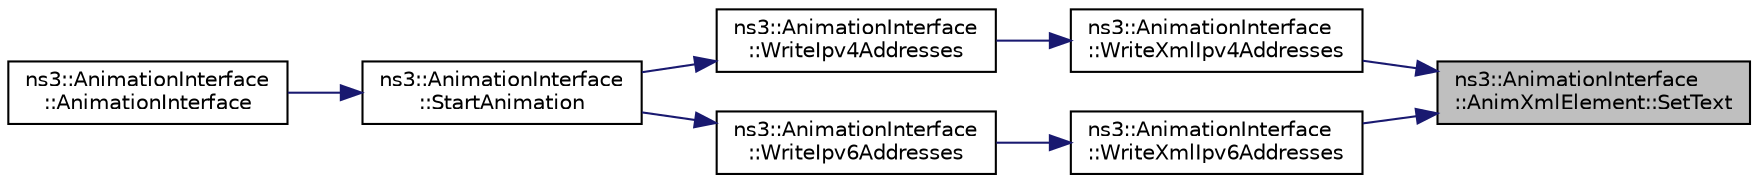 digraph "ns3::AnimationInterface::AnimXmlElement::SetText"
{
 // LATEX_PDF_SIZE
  edge [fontname="Helvetica",fontsize="10",labelfontname="Helvetica",labelfontsize="10"];
  node [fontname="Helvetica",fontsize="10",shape=record];
  rankdir="RL";
  Node1 [label="ns3::AnimationInterface\l::AnimXmlElement::SetText",height=0.2,width=0.4,color="black", fillcolor="grey75", style="filled", fontcolor="black",tooltip="Set text function."];
  Node1 -> Node2 [dir="back",color="midnightblue",fontsize="10",style="solid",fontname="Helvetica"];
  Node2 [label="ns3::AnimationInterface\l::WriteXmlIpv4Addresses",height=0.2,width=0.4,color="black", fillcolor="white", style="filled",URL="$classns3_1_1_animation_interface.html#abbb985d4e30f28a14a68db52d4c5caf0",tooltip="Write XML Ipv4 addresses function."];
  Node2 -> Node3 [dir="back",color="midnightblue",fontsize="10",style="solid",fontname="Helvetica"];
  Node3 [label="ns3::AnimationInterface\l::WriteIpv4Addresses",height=0.2,width=0.4,color="black", fillcolor="white", style="filled",URL="$classns3_1_1_animation_interface.html#a45b100b1e083fb646479c09448177afa",tooltip="Write IPv4 Addresses function."];
  Node3 -> Node4 [dir="back",color="midnightblue",fontsize="10",style="solid",fontname="Helvetica"];
  Node4 [label="ns3::AnimationInterface\l::StartAnimation",height=0.2,width=0.4,color="black", fillcolor="white", style="filled",URL="$classns3_1_1_animation_interface.html#aed28bace6b97494e11179766449bb442",tooltip="Start animation function."];
  Node4 -> Node5 [dir="back",color="midnightblue",fontsize="10",style="solid",fontname="Helvetica"];
  Node5 [label="ns3::AnimationInterface\l::AnimationInterface",height=0.2,width=0.4,color="black", fillcolor="white", style="filled",URL="$classns3_1_1_animation_interface.html#a88af7da6eb605ec7e9d8cb3fcc8a6466",tooltip="Constructor."];
  Node1 -> Node6 [dir="back",color="midnightblue",fontsize="10",style="solid",fontname="Helvetica"];
  Node6 [label="ns3::AnimationInterface\l::WriteXmlIpv6Addresses",height=0.2,width=0.4,color="black", fillcolor="white", style="filled",URL="$classns3_1_1_animation_interface.html#af4ad6223ac4a80fcf3cbaaa3fba64e15",tooltip="Write XML Ipv6 addresses function."];
  Node6 -> Node7 [dir="back",color="midnightblue",fontsize="10",style="solid",fontname="Helvetica"];
  Node7 [label="ns3::AnimationInterface\l::WriteIpv6Addresses",height=0.2,width=0.4,color="black", fillcolor="white", style="filled",URL="$classns3_1_1_animation_interface.html#ab7d08c1871c6b1c2858d3d536bbdcee2",tooltip="Write IPv6 Addresses function."];
  Node7 -> Node4 [dir="back",color="midnightblue",fontsize="10",style="solid",fontname="Helvetica"];
}
